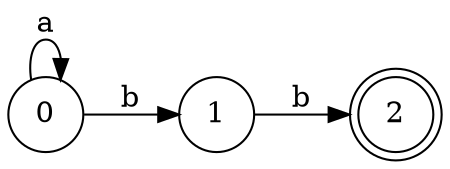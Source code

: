 digraph finite_state_machine {
	rankdir=LR size="8,5"
	node [shape=doublecircle]
	2

	node [shape=circle]
	0 -> 0 [label=a
]
	0 -> 1 [label=b
]
	1 -> 2 [label=b
]
}
